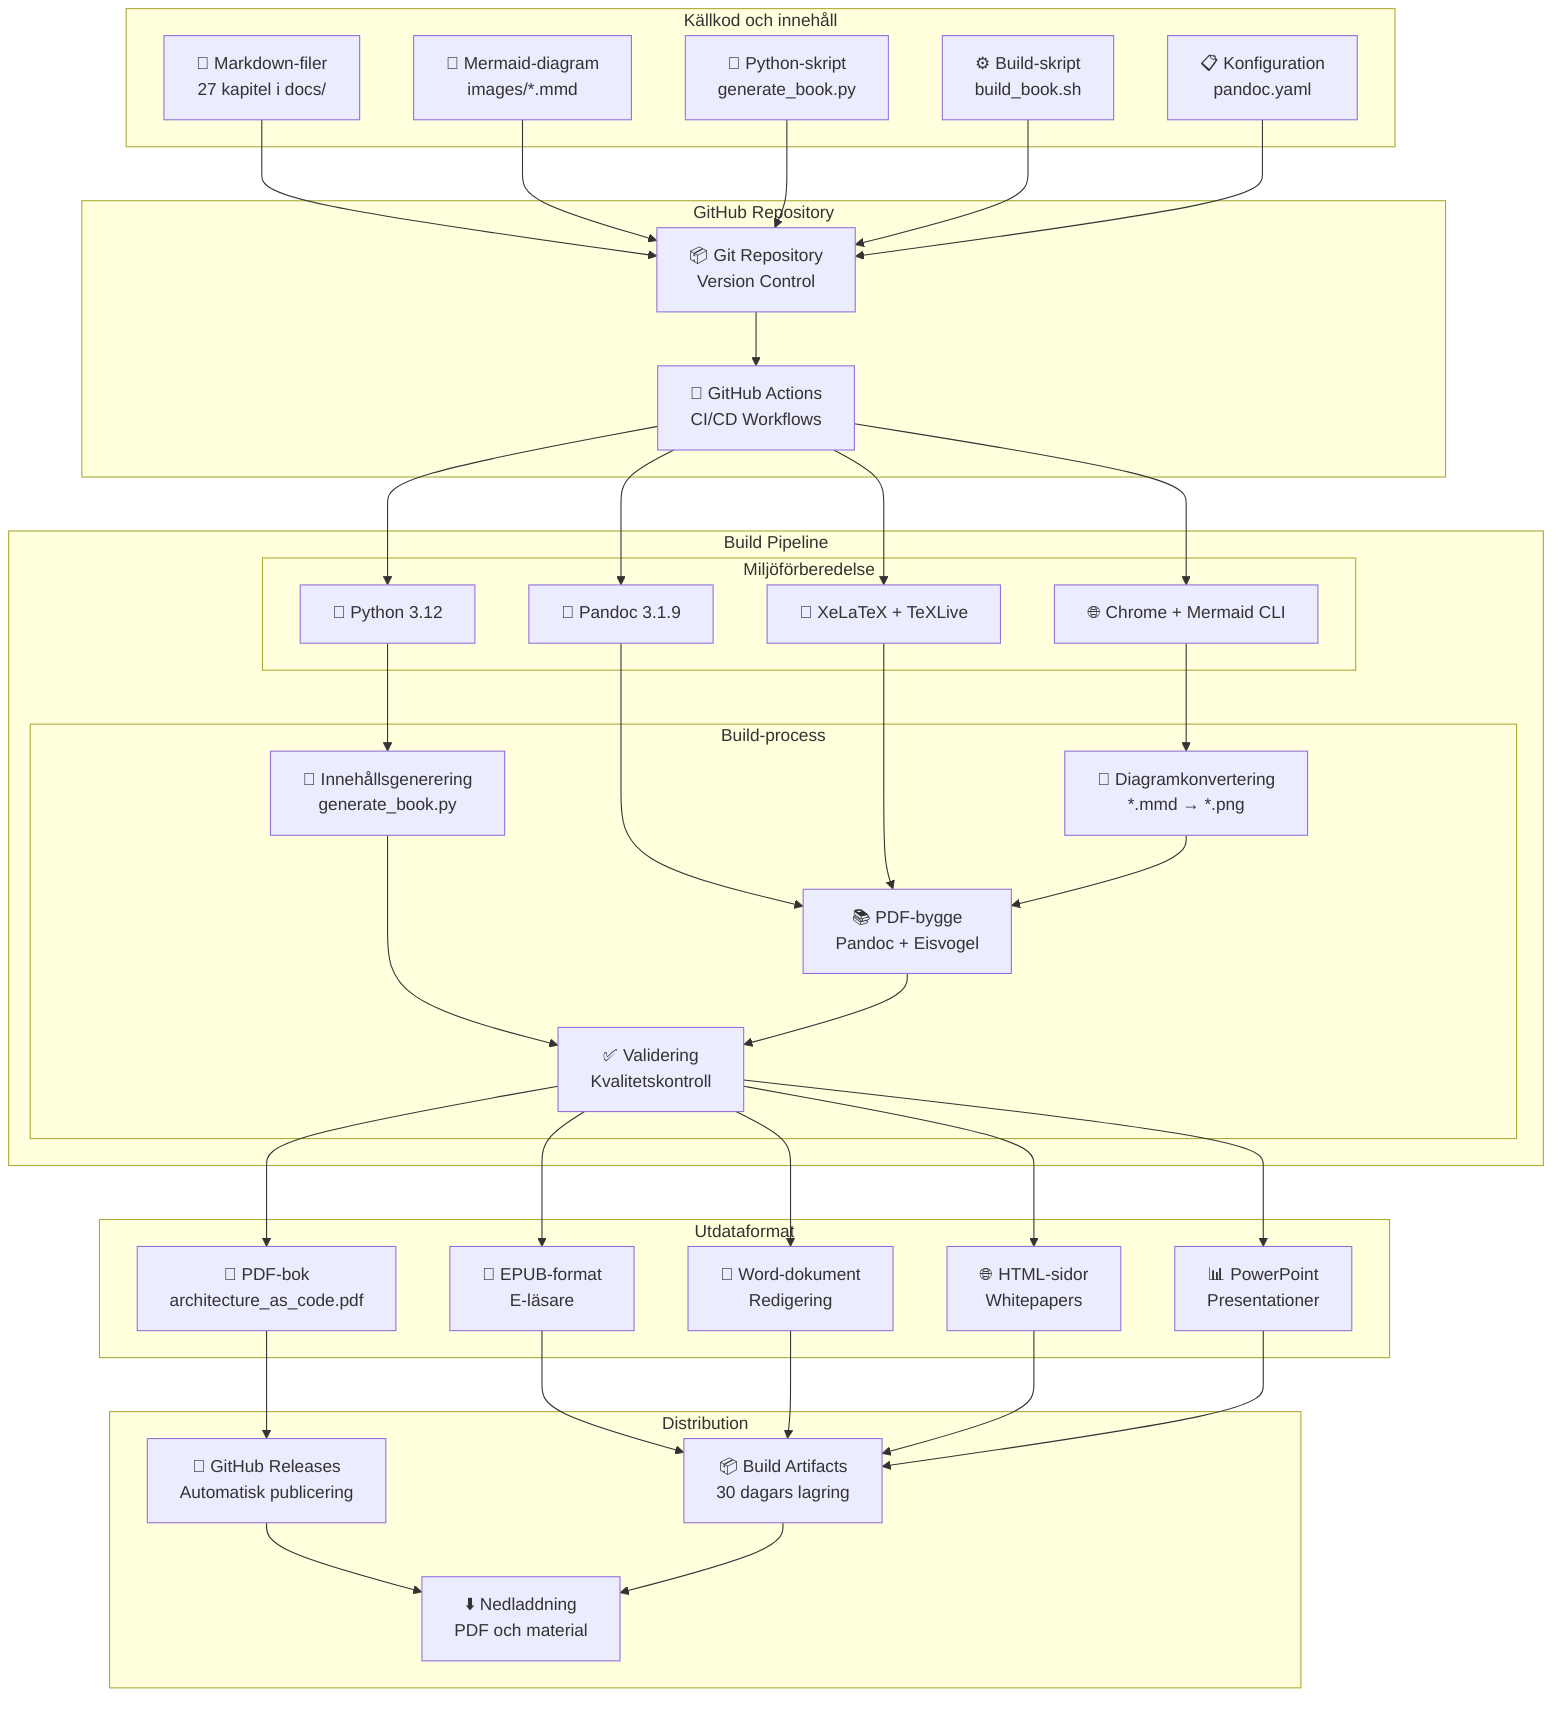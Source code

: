 graph TB
    %% Källkodshantering
    subgraph "Källkod och innehåll"
        MD[📝 Markdown-filer<br/>27 kapitel i docs/]
        MMD[🎨 Mermaid-diagram<br/>images/*.mmd]
        PY[🐍 Python-skript<br/>generate_book.py]
        SH[⚙️ Build-skript<br/>build_book.sh]
        YAML[📋 Konfiguration<br/>pandoc.yaml]
    end

    %% GitHub Repository
    subgraph "GitHub Repository"
        REPO[📦 Git Repository<br/>Version Control]
        GHA[🔄 GitHub Actions<br/>CI/CD Workflows]
    end

    %% Build Pipeline
    subgraph "Build Pipeline"
        subgraph "Miljöförberedelse"
            PYTHON[🐍 Python 3.12]
            PANDOC[📖 Pandoc 3.1.9]
            LATEX[📄 XeLaTeX + TeXLive]
            CHROME[🌐 Chrome + Mermaid CLI]
        end
        
        subgraph "Build-process"
            GEN[🔧 Innehållsgenerering<br/>generate_book.py]
            CONV[🎨 Diagramkonvertering<br/>*.mmd → *.png]
            BUILD[📚 PDF-bygge<br/>Pandoc + Eisvogel]
            VAL[✅ Validering<br/>Kvalitetskontroll]
        end
    end

    %% Output Formats
    subgraph "Utdataformat"
        PDF[📕 PDF-bok<br/>architecture_as_code.pdf]
        EPUB[📱 EPUB-format<br/>E-läsare]
        DOCX[📄 Word-dokument<br/>Redigering]
        HTML[🌐 HTML-sidor<br/>Whitepapers]
        PPTX[📊 PowerPoint<br/>Presentationer]
    end

    %% Distribution
    subgraph "Distribution"
        REL[🚀 GitHub Releases<br/>Automatisk publicering]
        ART[📦 Build Artifacts<br/>30 dagars lagring]
        DOWN[⬇️ Nedladdning<br/>PDF och material]
    end

    %% Data Flow
    MD --> REPO
    MMD --> REPO
    PY --> REPO
    SH --> REPO
    YAML --> REPO
    
    REPO --> GHA
    GHA --> PYTHON
    GHA --> PANDOC
    GHA --> LATEX
    GHA --> CHROME
    
    PYTHON --> GEN
    CHROME --> CONV
    PANDOC --> BUILD
    LATEX --> BUILD
    
    GEN --> VAL
    CONV --> BUILD
    BUILD --> VAL
    
    VAL --> PDF
    VAL --> EPUB
    VAL --> DOCX
    VAL --> HTML
    VAL --> PPTX
    
    PDF --> REL
    EPUB --> ART
    DOCX --> ART
    HTML --> ART
    PPTX --> ART
    
    REL --> DOWN
    ART --> DOWN

    %% Styling
    class MD,MMD,PY,SH,YAML kv-highlight
    class REPO,GHA kv-outline
    class PYTHON,PANDOC,LATEX,CHROME,GEN,CONV,BUILD,VAL kv-accent
    class PDF,EPUB,DOCX,HTML,PPTX kv-primary
    class REL,ART,DOWN kv-pattern